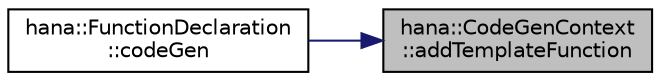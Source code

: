 digraph "hana::CodeGenContext::addTemplateFunction"
{
 // LATEX_PDF_SIZE
  edge [fontname="Helvetica",fontsize="10",labelfontname="Helvetica",labelfontsize="10"];
  node [fontname="Helvetica",fontsize="10",shape=record];
  rankdir="RL";
  Node1 [label="hana::CodeGenContext\l::addTemplateFunction",height=0.2,width=0.4,color="black", fillcolor="grey75", style="filled", fontcolor="black",tooltip=" "];
  Node1 -> Node2 [dir="back",color="midnightblue",fontsize="10",style="solid",fontname="Helvetica"];
  Node2 [label="hana::FunctionDeclaration\l::codeGen",height=0.2,width=0.4,color="black", fillcolor="white", style="filled",URL="$classhana_1_1_function_declaration.html#a341ed4c60e3f1045f6b32be6b3702533",tooltip=" "];
}
